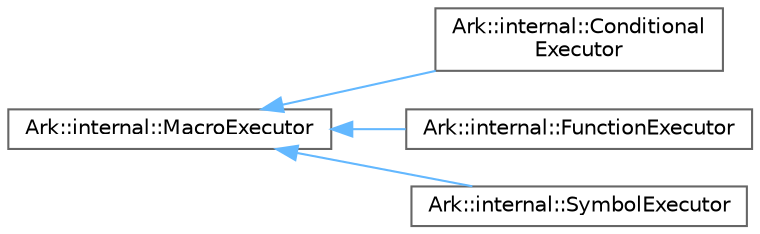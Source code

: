 digraph "Graphical Class Hierarchy"
{
 // INTERACTIVE_SVG=YES
 // LATEX_PDF_SIZE
  bgcolor="transparent";
  edge [fontname=Helvetica,fontsize=10,labelfontname=Helvetica,labelfontsize=10];
  node [fontname=Helvetica,fontsize=10,shape=box,height=0.2,width=0.4];
  rankdir="LR";
  Node0 [label="Ark::internal::MacroExecutor",height=0.2,width=0.4,color="grey40", fillcolor="white", style="filled",URL="$d5/d8f/classArk_1_1internal_1_1MacroExecutor.html",tooltip="A class that applies macros in a Node."];
  Node0 -> Node1 [dir="back",color="steelblue1",style="solid"];
  Node1 [label="Ark::internal::Conditional\lExecutor",height=0.2,width=0.4,color="grey40", fillcolor="white", style="filled",URL="$d1/dd3/classArk_1_1internal_1_1ConditionalExecutor.html",tooltip="Handles Conditional macros."];
  Node0 -> Node2 [dir="back",color="steelblue1",style="solid"];
  Node2 [label="Ark::internal::FunctionExecutor",height=0.2,width=0.4,color="grey40", fillcolor="white", style="filled",URL="$dc/d2c/classArk_1_1internal_1_1FunctionExecutor.html",tooltip="Handles function macros."];
  Node0 -> Node3 [dir="back",color="steelblue1",style="solid"];
  Node3 [label="Ark::internal::SymbolExecutor",height=0.2,width=0.4,color="grey40", fillcolor="white", style="filled",URL="$d5/dae/classArk_1_1internal_1_1SymbolExecutor.html",tooltip="Handles Symbol macros."];
}
